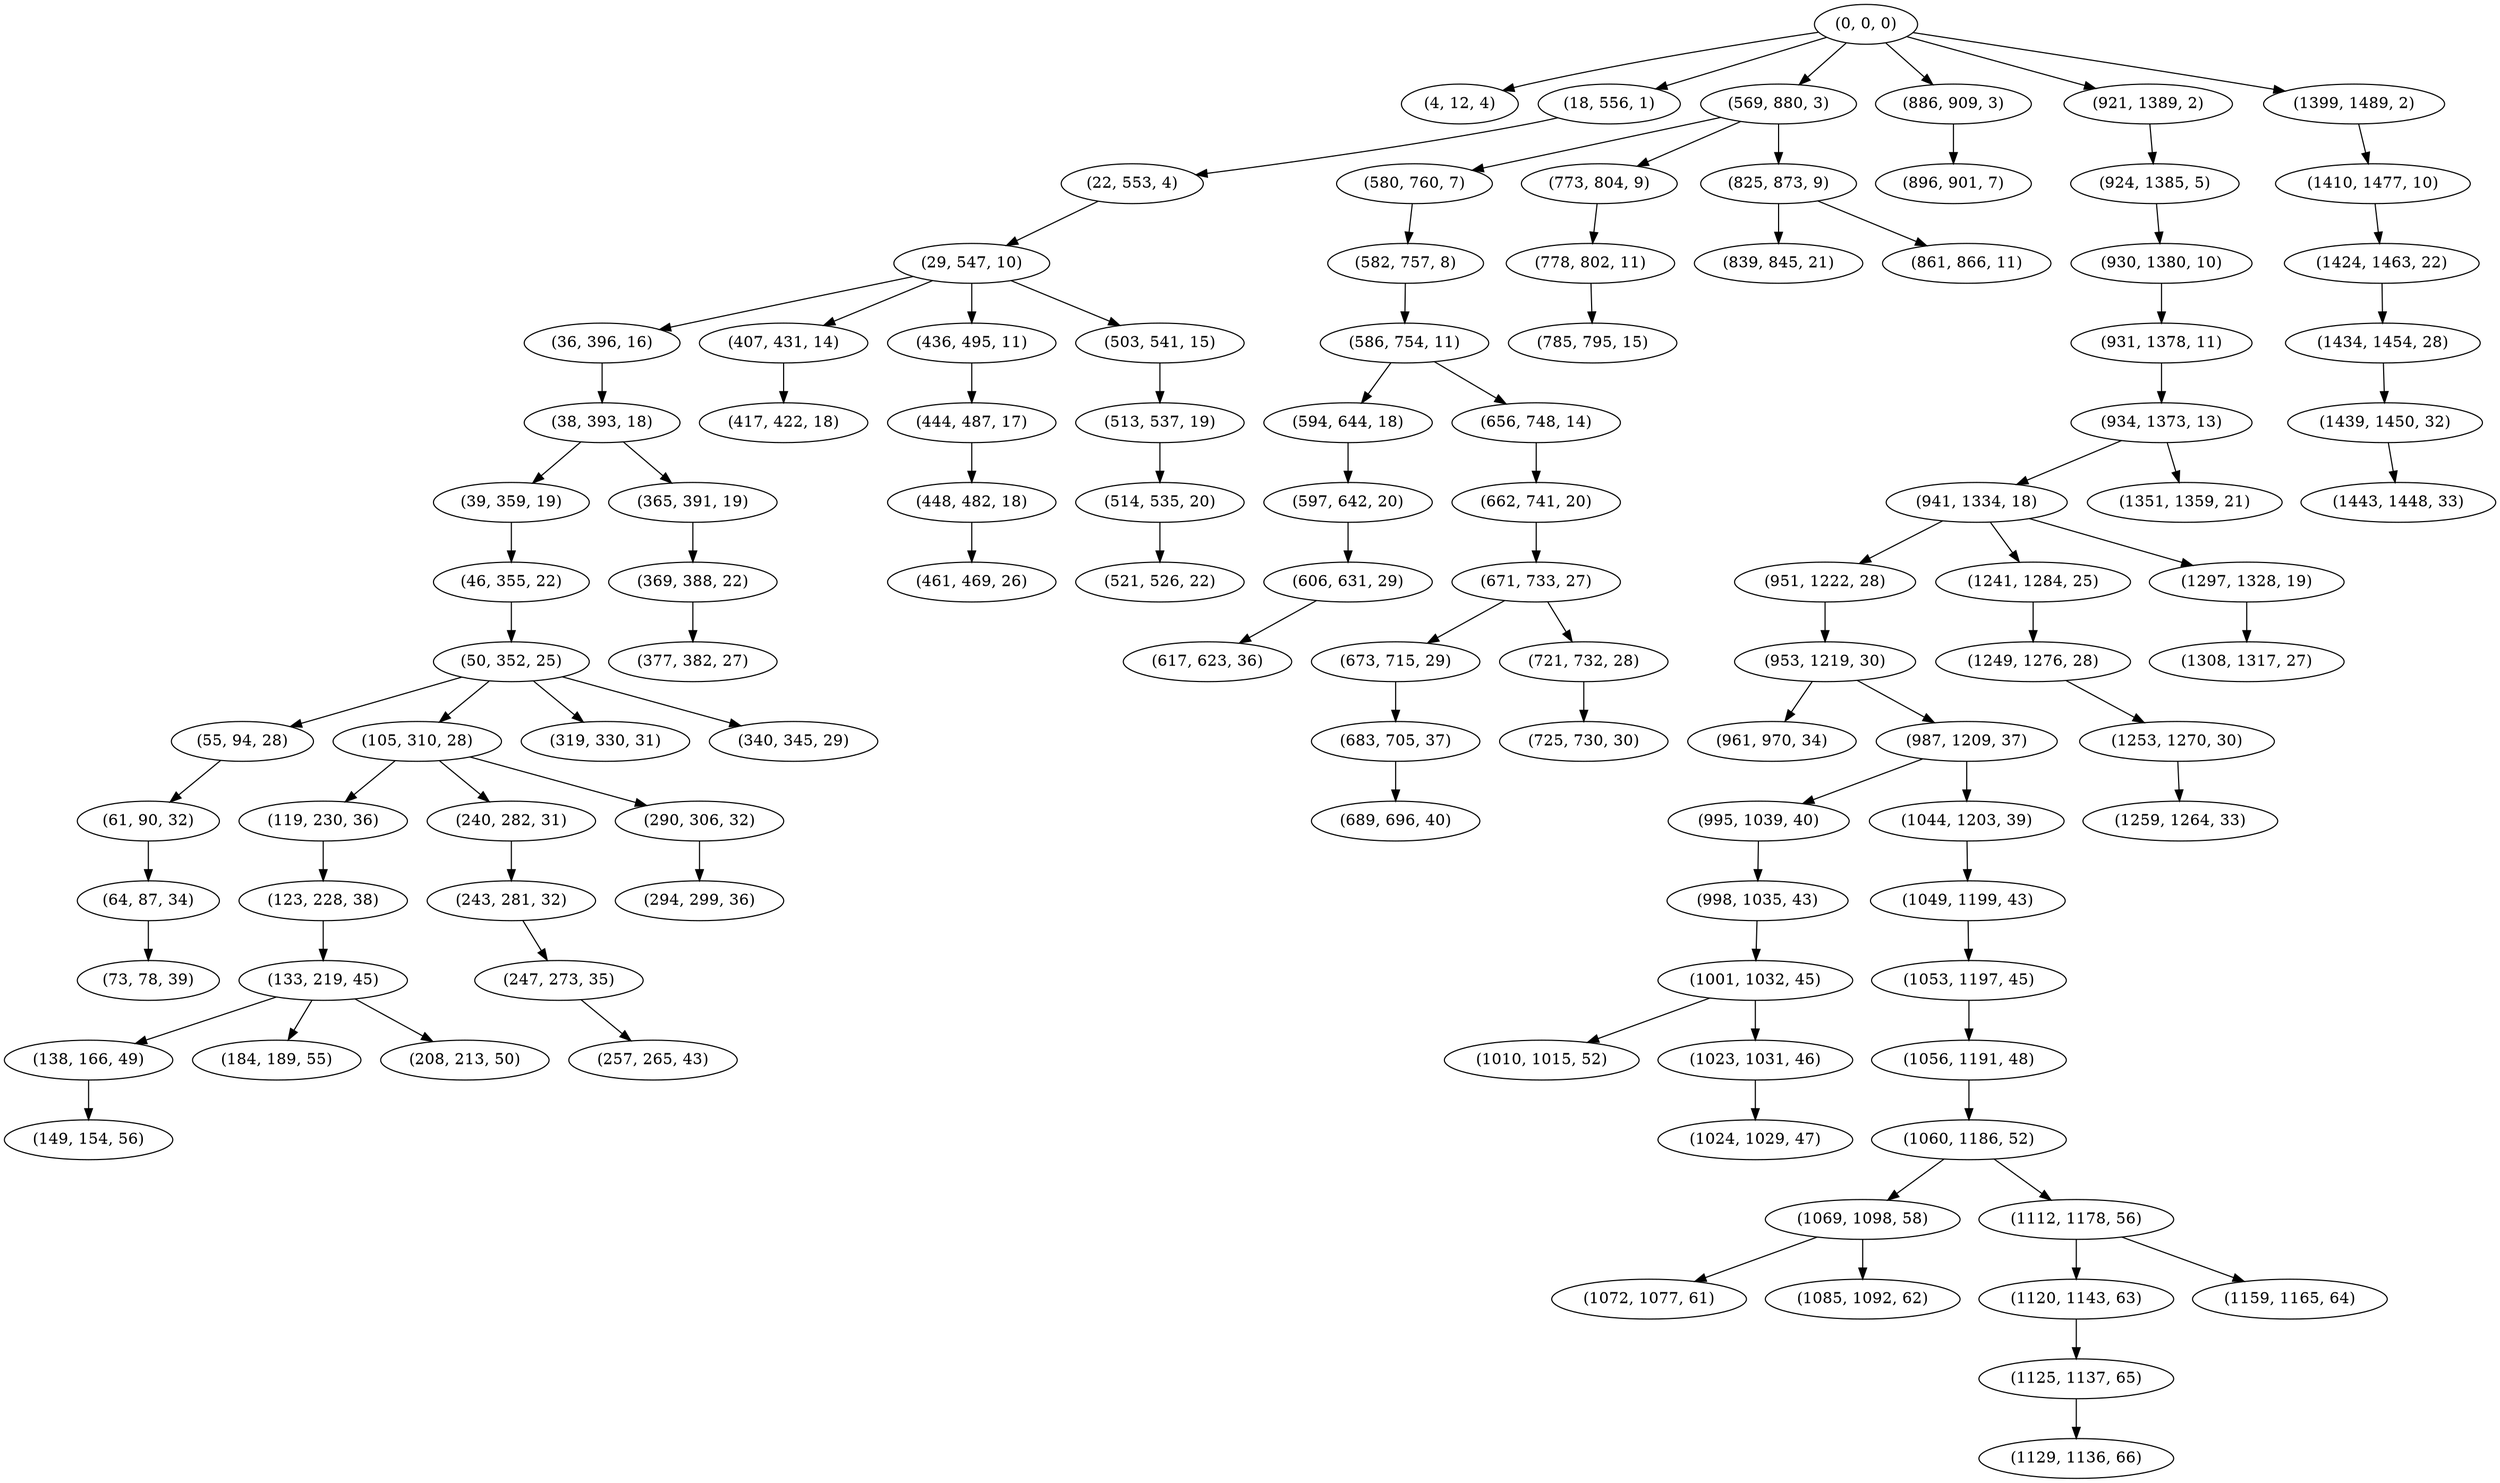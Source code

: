 digraph tree {
    "(0, 0, 0)";
    "(4, 12, 4)";
    "(18, 556, 1)";
    "(22, 553, 4)";
    "(29, 547, 10)";
    "(36, 396, 16)";
    "(38, 393, 18)";
    "(39, 359, 19)";
    "(46, 355, 22)";
    "(50, 352, 25)";
    "(55, 94, 28)";
    "(61, 90, 32)";
    "(64, 87, 34)";
    "(73, 78, 39)";
    "(105, 310, 28)";
    "(119, 230, 36)";
    "(123, 228, 38)";
    "(133, 219, 45)";
    "(138, 166, 49)";
    "(149, 154, 56)";
    "(184, 189, 55)";
    "(208, 213, 50)";
    "(240, 282, 31)";
    "(243, 281, 32)";
    "(247, 273, 35)";
    "(257, 265, 43)";
    "(290, 306, 32)";
    "(294, 299, 36)";
    "(319, 330, 31)";
    "(340, 345, 29)";
    "(365, 391, 19)";
    "(369, 388, 22)";
    "(377, 382, 27)";
    "(407, 431, 14)";
    "(417, 422, 18)";
    "(436, 495, 11)";
    "(444, 487, 17)";
    "(448, 482, 18)";
    "(461, 469, 26)";
    "(503, 541, 15)";
    "(513, 537, 19)";
    "(514, 535, 20)";
    "(521, 526, 22)";
    "(569, 880, 3)";
    "(580, 760, 7)";
    "(582, 757, 8)";
    "(586, 754, 11)";
    "(594, 644, 18)";
    "(597, 642, 20)";
    "(606, 631, 29)";
    "(617, 623, 36)";
    "(656, 748, 14)";
    "(662, 741, 20)";
    "(671, 733, 27)";
    "(673, 715, 29)";
    "(683, 705, 37)";
    "(689, 696, 40)";
    "(721, 732, 28)";
    "(725, 730, 30)";
    "(773, 804, 9)";
    "(778, 802, 11)";
    "(785, 795, 15)";
    "(825, 873, 9)";
    "(839, 845, 21)";
    "(861, 866, 11)";
    "(886, 909, 3)";
    "(896, 901, 7)";
    "(921, 1389, 2)";
    "(924, 1385, 5)";
    "(930, 1380, 10)";
    "(931, 1378, 11)";
    "(934, 1373, 13)";
    "(941, 1334, 18)";
    "(951, 1222, 28)";
    "(953, 1219, 30)";
    "(961, 970, 34)";
    "(987, 1209, 37)";
    "(995, 1039, 40)";
    "(998, 1035, 43)";
    "(1001, 1032, 45)";
    "(1010, 1015, 52)";
    "(1023, 1031, 46)";
    "(1024, 1029, 47)";
    "(1044, 1203, 39)";
    "(1049, 1199, 43)";
    "(1053, 1197, 45)";
    "(1056, 1191, 48)";
    "(1060, 1186, 52)";
    "(1069, 1098, 58)";
    "(1072, 1077, 61)";
    "(1085, 1092, 62)";
    "(1112, 1178, 56)";
    "(1120, 1143, 63)";
    "(1125, 1137, 65)";
    "(1129, 1136, 66)";
    "(1159, 1165, 64)";
    "(1241, 1284, 25)";
    "(1249, 1276, 28)";
    "(1253, 1270, 30)";
    "(1259, 1264, 33)";
    "(1297, 1328, 19)";
    "(1308, 1317, 27)";
    "(1351, 1359, 21)";
    "(1399, 1489, 2)";
    "(1410, 1477, 10)";
    "(1424, 1463, 22)";
    "(1434, 1454, 28)";
    "(1439, 1450, 32)";
    "(1443, 1448, 33)";
    "(0, 0, 0)" -> "(4, 12, 4)";
    "(0, 0, 0)" -> "(18, 556, 1)";
    "(0, 0, 0)" -> "(569, 880, 3)";
    "(0, 0, 0)" -> "(886, 909, 3)";
    "(0, 0, 0)" -> "(921, 1389, 2)";
    "(0, 0, 0)" -> "(1399, 1489, 2)";
    "(18, 556, 1)" -> "(22, 553, 4)";
    "(22, 553, 4)" -> "(29, 547, 10)";
    "(29, 547, 10)" -> "(36, 396, 16)";
    "(29, 547, 10)" -> "(407, 431, 14)";
    "(29, 547, 10)" -> "(436, 495, 11)";
    "(29, 547, 10)" -> "(503, 541, 15)";
    "(36, 396, 16)" -> "(38, 393, 18)";
    "(38, 393, 18)" -> "(39, 359, 19)";
    "(38, 393, 18)" -> "(365, 391, 19)";
    "(39, 359, 19)" -> "(46, 355, 22)";
    "(46, 355, 22)" -> "(50, 352, 25)";
    "(50, 352, 25)" -> "(55, 94, 28)";
    "(50, 352, 25)" -> "(105, 310, 28)";
    "(50, 352, 25)" -> "(319, 330, 31)";
    "(50, 352, 25)" -> "(340, 345, 29)";
    "(55, 94, 28)" -> "(61, 90, 32)";
    "(61, 90, 32)" -> "(64, 87, 34)";
    "(64, 87, 34)" -> "(73, 78, 39)";
    "(105, 310, 28)" -> "(119, 230, 36)";
    "(105, 310, 28)" -> "(240, 282, 31)";
    "(105, 310, 28)" -> "(290, 306, 32)";
    "(119, 230, 36)" -> "(123, 228, 38)";
    "(123, 228, 38)" -> "(133, 219, 45)";
    "(133, 219, 45)" -> "(138, 166, 49)";
    "(133, 219, 45)" -> "(184, 189, 55)";
    "(133, 219, 45)" -> "(208, 213, 50)";
    "(138, 166, 49)" -> "(149, 154, 56)";
    "(240, 282, 31)" -> "(243, 281, 32)";
    "(243, 281, 32)" -> "(247, 273, 35)";
    "(247, 273, 35)" -> "(257, 265, 43)";
    "(290, 306, 32)" -> "(294, 299, 36)";
    "(365, 391, 19)" -> "(369, 388, 22)";
    "(369, 388, 22)" -> "(377, 382, 27)";
    "(407, 431, 14)" -> "(417, 422, 18)";
    "(436, 495, 11)" -> "(444, 487, 17)";
    "(444, 487, 17)" -> "(448, 482, 18)";
    "(448, 482, 18)" -> "(461, 469, 26)";
    "(503, 541, 15)" -> "(513, 537, 19)";
    "(513, 537, 19)" -> "(514, 535, 20)";
    "(514, 535, 20)" -> "(521, 526, 22)";
    "(569, 880, 3)" -> "(580, 760, 7)";
    "(569, 880, 3)" -> "(773, 804, 9)";
    "(569, 880, 3)" -> "(825, 873, 9)";
    "(580, 760, 7)" -> "(582, 757, 8)";
    "(582, 757, 8)" -> "(586, 754, 11)";
    "(586, 754, 11)" -> "(594, 644, 18)";
    "(586, 754, 11)" -> "(656, 748, 14)";
    "(594, 644, 18)" -> "(597, 642, 20)";
    "(597, 642, 20)" -> "(606, 631, 29)";
    "(606, 631, 29)" -> "(617, 623, 36)";
    "(656, 748, 14)" -> "(662, 741, 20)";
    "(662, 741, 20)" -> "(671, 733, 27)";
    "(671, 733, 27)" -> "(673, 715, 29)";
    "(671, 733, 27)" -> "(721, 732, 28)";
    "(673, 715, 29)" -> "(683, 705, 37)";
    "(683, 705, 37)" -> "(689, 696, 40)";
    "(721, 732, 28)" -> "(725, 730, 30)";
    "(773, 804, 9)" -> "(778, 802, 11)";
    "(778, 802, 11)" -> "(785, 795, 15)";
    "(825, 873, 9)" -> "(839, 845, 21)";
    "(825, 873, 9)" -> "(861, 866, 11)";
    "(886, 909, 3)" -> "(896, 901, 7)";
    "(921, 1389, 2)" -> "(924, 1385, 5)";
    "(924, 1385, 5)" -> "(930, 1380, 10)";
    "(930, 1380, 10)" -> "(931, 1378, 11)";
    "(931, 1378, 11)" -> "(934, 1373, 13)";
    "(934, 1373, 13)" -> "(941, 1334, 18)";
    "(934, 1373, 13)" -> "(1351, 1359, 21)";
    "(941, 1334, 18)" -> "(951, 1222, 28)";
    "(941, 1334, 18)" -> "(1241, 1284, 25)";
    "(941, 1334, 18)" -> "(1297, 1328, 19)";
    "(951, 1222, 28)" -> "(953, 1219, 30)";
    "(953, 1219, 30)" -> "(961, 970, 34)";
    "(953, 1219, 30)" -> "(987, 1209, 37)";
    "(987, 1209, 37)" -> "(995, 1039, 40)";
    "(987, 1209, 37)" -> "(1044, 1203, 39)";
    "(995, 1039, 40)" -> "(998, 1035, 43)";
    "(998, 1035, 43)" -> "(1001, 1032, 45)";
    "(1001, 1032, 45)" -> "(1010, 1015, 52)";
    "(1001, 1032, 45)" -> "(1023, 1031, 46)";
    "(1023, 1031, 46)" -> "(1024, 1029, 47)";
    "(1044, 1203, 39)" -> "(1049, 1199, 43)";
    "(1049, 1199, 43)" -> "(1053, 1197, 45)";
    "(1053, 1197, 45)" -> "(1056, 1191, 48)";
    "(1056, 1191, 48)" -> "(1060, 1186, 52)";
    "(1060, 1186, 52)" -> "(1069, 1098, 58)";
    "(1060, 1186, 52)" -> "(1112, 1178, 56)";
    "(1069, 1098, 58)" -> "(1072, 1077, 61)";
    "(1069, 1098, 58)" -> "(1085, 1092, 62)";
    "(1112, 1178, 56)" -> "(1120, 1143, 63)";
    "(1112, 1178, 56)" -> "(1159, 1165, 64)";
    "(1120, 1143, 63)" -> "(1125, 1137, 65)";
    "(1125, 1137, 65)" -> "(1129, 1136, 66)";
    "(1241, 1284, 25)" -> "(1249, 1276, 28)";
    "(1249, 1276, 28)" -> "(1253, 1270, 30)";
    "(1253, 1270, 30)" -> "(1259, 1264, 33)";
    "(1297, 1328, 19)" -> "(1308, 1317, 27)";
    "(1399, 1489, 2)" -> "(1410, 1477, 10)";
    "(1410, 1477, 10)" -> "(1424, 1463, 22)";
    "(1424, 1463, 22)" -> "(1434, 1454, 28)";
    "(1434, 1454, 28)" -> "(1439, 1450, 32)";
    "(1439, 1450, 32)" -> "(1443, 1448, 33)";
}

